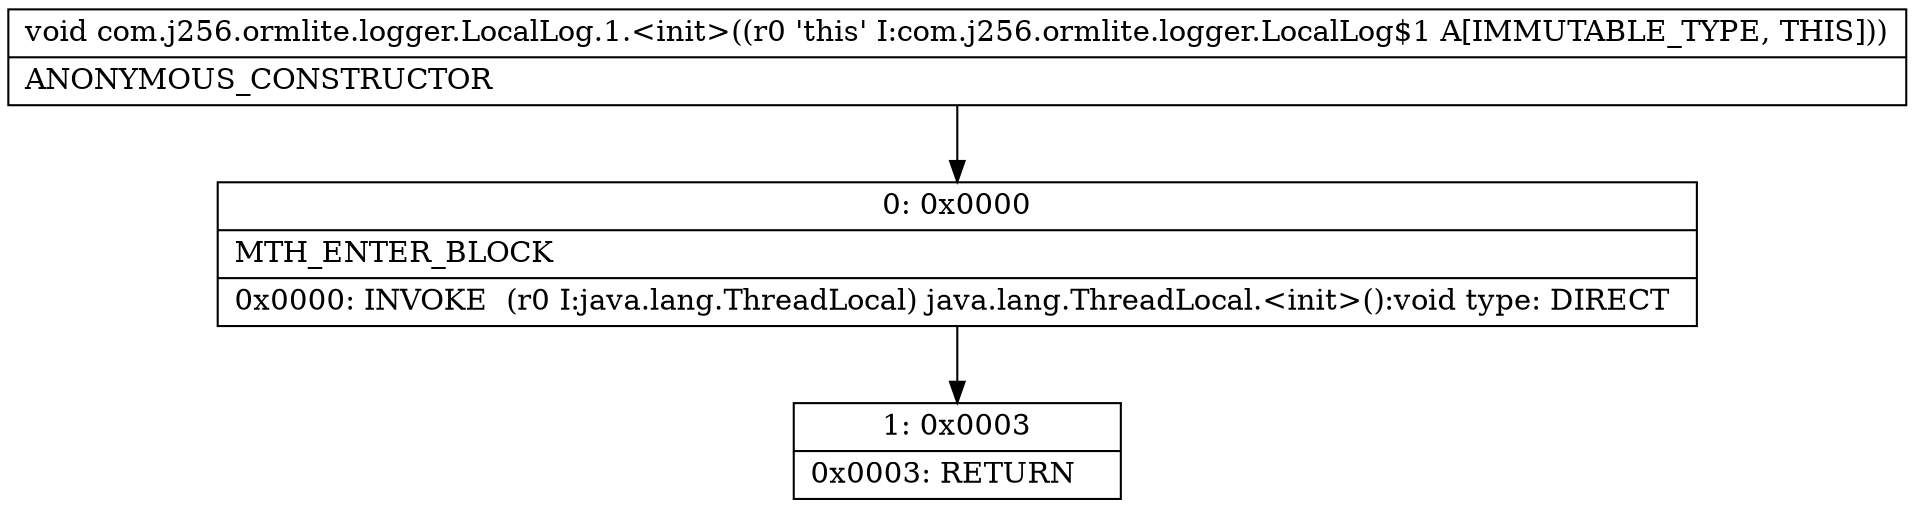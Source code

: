 digraph "CFG forcom.j256.ormlite.logger.LocalLog.1.\<init\>()V" {
Node_0 [shape=record,label="{0\:\ 0x0000|MTH_ENTER_BLOCK\l|0x0000: INVOKE  (r0 I:java.lang.ThreadLocal) java.lang.ThreadLocal.\<init\>():void type: DIRECT \l}"];
Node_1 [shape=record,label="{1\:\ 0x0003|0x0003: RETURN   \l}"];
MethodNode[shape=record,label="{void com.j256.ormlite.logger.LocalLog.1.\<init\>((r0 'this' I:com.j256.ormlite.logger.LocalLog$1 A[IMMUTABLE_TYPE, THIS]))  | ANONYMOUS_CONSTRUCTOR\l}"];
MethodNode -> Node_0;
Node_0 -> Node_1;
}

